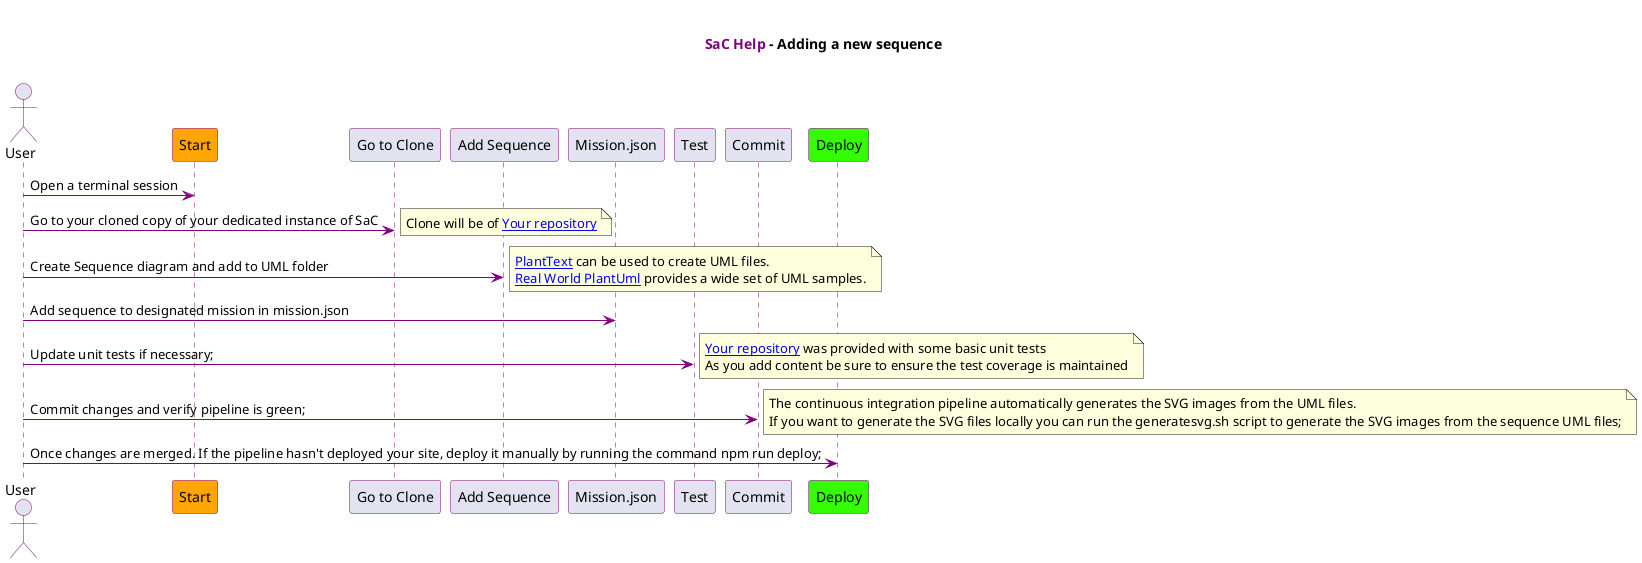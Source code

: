 @startuml

title

  <font color=purple><b>SaC Help</b></font> - Adding a new sequence

end title

skinparam sequenceArrowColor Purple
skinparam sequenceParticipantBorderColor Purple
skinparam sequenceActorBorderColor Purple
skinparam sequenceLifeLineBorderColor Purple
actor User
participant "Start" as A #FFA500
participant "Go to Clone" as B
participant "Add Sequence" as C
participant "Mission.json" as D
participant "Test" as E
participant "Commit" as F
participant "Deploy" as G #33ff00

User -> A: Open a terminal session
User -> B: Go to your cloned copy of your dedicated instance of SaC
note right
   Clone will be of [[https://github.com/your_organization/your_repository{Right click to open in a new window or a new tab} Your repository]]
end note
User -> C: Create Sequence diagram and add to UML folder
note right
  [[https://www.planttext.com/{Right click to open PlantUml in a new window or a new tab} PlantText]] can be used to create UML files.
  [[https://real-world-plantuml.com{Right click to open Real World PlantUml in a new window or a new tab} Real World PlantUml]] provides a wide set of UML samples.
end note
User -> D: Add sequence to designated mission in mission.json
User -> E: Update unit tests if necessary;
note right
  [[https://github.com/your_organization/your_repository{Right click to open in a new window or a new tab} Your repository]] was provided with some basic unit tests
  As you add content be sure to ensure the test coverage is maintained
end note
User -> F: Commit changes and verify pipeline is green;
note right
  The continuous integration pipeline automatically generates the SVG images from the UML files.
  If you want to generate the SVG files locally you can run the generatesvg.sh script to generate the SVG images from the sequence UML files;
end note
User -> G: Once changes are merged. If the pipeline hasn't deployed your site, deploy it manually by running the command npm run deploy;

@enduml
